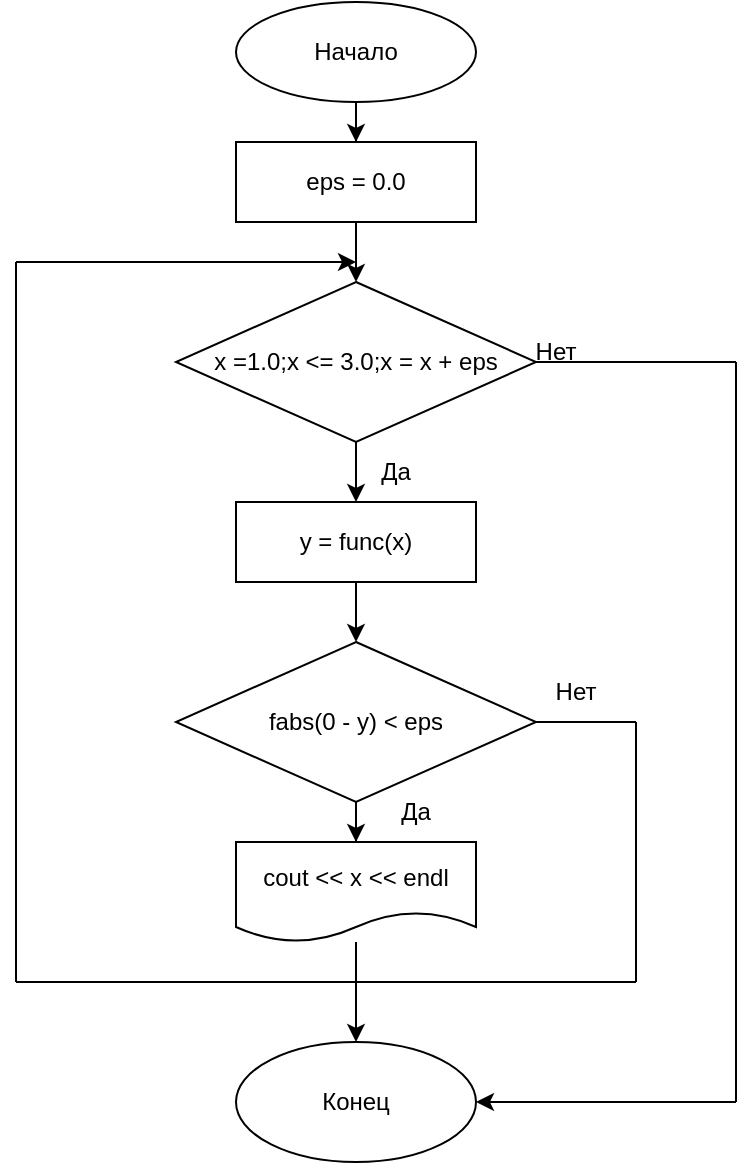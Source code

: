 <mxfile version="15.8.2" type="google"><diagram id="XMa3f9ub79BXHoex0wwD" name="Page-1"><mxGraphModel dx="1422" dy="794" grid="1" gridSize="10" guides="1" tooltips="1" connect="1" arrows="1" fold="1" page="1" pageScale="1" pageWidth="827" pageHeight="1169" math="0" shadow="0"><root><mxCell id="0"/><mxCell id="1" parent="0"/><mxCell id="KeloFggA4nMFP9_XQ6QC-3" value="" style="edgeStyle=orthogonalEdgeStyle;rounded=0;orthogonalLoop=1;jettySize=auto;html=1;" edge="1" parent="1" source="KeloFggA4nMFP9_XQ6QC-1" target="KeloFggA4nMFP9_XQ6QC-2"><mxGeometry relative="1" as="geometry"/></mxCell><mxCell id="KeloFggA4nMFP9_XQ6QC-1" value="Начало" style="ellipse;whiteSpace=wrap;html=1;" vertex="1" parent="1"><mxGeometry x="230" y="20" width="120" height="50" as="geometry"/></mxCell><mxCell id="KeloFggA4nMFP9_XQ6QC-5" value="" style="edgeStyle=orthogonalEdgeStyle;rounded=0;orthogonalLoop=1;jettySize=auto;html=1;" edge="1" parent="1" source="KeloFggA4nMFP9_XQ6QC-2" target="KeloFggA4nMFP9_XQ6QC-4"><mxGeometry relative="1" as="geometry"/></mxCell><mxCell id="KeloFggA4nMFP9_XQ6QC-2" value="eps = 0.0" style="whiteSpace=wrap;html=1;" vertex="1" parent="1"><mxGeometry x="230" y="90" width="120" height="40" as="geometry"/></mxCell><mxCell id="KeloFggA4nMFP9_XQ6QC-7" value="" style="edgeStyle=orthogonalEdgeStyle;rounded=0;orthogonalLoop=1;jettySize=auto;html=1;" edge="1" parent="1" source="KeloFggA4nMFP9_XQ6QC-4" target="KeloFggA4nMFP9_XQ6QC-6"><mxGeometry relative="1" as="geometry"/></mxCell><mxCell id="KeloFggA4nMFP9_XQ6QC-4" value="x =1.0;x &amp;lt;= 3.0;x = x + eps" style="rhombus;whiteSpace=wrap;html=1;" vertex="1" parent="1"><mxGeometry x="200" y="160" width="180" height="80" as="geometry"/></mxCell><mxCell id="KeloFggA4nMFP9_XQ6QC-9" value="" style="edgeStyle=orthogonalEdgeStyle;rounded=0;orthogonalLoop=1;jettySize=auto;html=1;" edge="1" parent="1" source="KeloFggA4nMFP9_XQ6QC-6" target="KeloFggA4nMFP9_XQ6QC-8"><mxGeometry relative="1" as="geometry"/></mxCell><mxCell id="KeloFggA4nMFP9_XQ6QC-6" value="y = func(x)" style="whiteSpace=wrap;html=1;" vertex="1" parent="1"><mxGeometry x="230" y="270" width="120" height="40" as="geometry"/></mxCell><mxCell id="KeloFggA4nMFP9_XQ6QC-11" value="" style="edgeStyle=orthogonalEdgeStyle;rounded=0;orthogonalLoop=1;jettySize=auto;html=1;" edge="1" parent="1" source="KeloFggA4nMFP9_XQ6QC-8" target="KeloFggA4nMFP9_XQ6QC-10"><mxGeometry relative="1" as="geometry"/></mxCell><mxCell id="KeloFggA4nMFP9_XQ6QC-8" value="fabs(0 - y) &amp;lt; eps" style="rhombus;whiteSpace=wrap;html=1;" vertex="1" parent="1"><mxGeometry x="200" y="340" width="180" height="80" as="geometry"/></mxCell><mxCell id="KeloFggA4nMFP9_XQ6QC-18" value="" style="edgeStyle=orthogonalEdgeStyle;rounded=0;orthogonalLoop=1;jettySize=auto;html=1;" edge="1" parent="1" source="KeloFggA4nMFP9_XQ6QC-10" target="KeloFggA4nMFP9_XQ6QC-12"><mxGeometry relative="1" as="geometry"/></mxCell><mxCell id="KeloFggA4nMFP9_XQ6QC-10" value="cout &amp;lt;&amp;lt; x &amp;lt;&amp;lt; endl" style="shape=document;whiteSpace=wrap;html=1;boundedLbl=1;" vertex="1" parent="1"><mxGeometry x="230" y="440" width="120" height="50" as="geometry"/></mxCell><mxCell id="KeloFggA4nMFP9_XQ6QC-12" value="Конец" style="ellipse;whiteSpace=wrap;html=1;" vertex="1" parent="1"><mxGeometry x="230" y="540" width="120" height="60" as="geometry"/></mxCell><mxCell id="KeloFggA4nMFP9_XQ6QC-14" value="" style="endArrow=none;html=1;rounded=0;entryX=1;entryY=0.5;entryDx=0;entryDy=0;" edge="1" parent="1" target="KeloFggA4nMFP9_XQ6QC-8"><mxGeometry width="50" height="50" relative="1" as="geometry"><mxPoint x="430" y="380" as="sourcePoint"/><mxPoint x="320" y="350" as="targetPoint"/></mxGeometry></mxCell><mxCell id="KeloFggA4nMFP9_XQ6QC-15" value="" style="endArrow=none;html=1;rounded=0;" edge="1" parent="1"><mxGeometry width="50" height="50" relative="1" as="geometry"><mxPoint x="480" y="570" as="sourcePoint"/><mxPoint x="480" y="200" as="targetPoint"/></mxGeometry></mxCell><mxCell id="KeloFggA4nMFP9_XQ6QC-16" value="" style="endArrow=none;html=1;rounded=0;entryX=1;entryY=0.5;entryDx=0;entryDy=0;" edge="1" parent="1" target="KeloFggA4nMFP9_XQ6QC-4"><mxGeometry width="50" height="50" relative="1" as="geometry"><mxPoint x="480" y="200" as="sourcePoint"/><mxPoint x="320" y="350" as="targetPoint"/></mxGeometry></mxCell><mxCell id="KeloFggA4nMFP9_XQ6QC-17" value="" style="endArrow=classic;html=1;rounded=0;entryX=1;entryY=0.5;entryDx=0;entryDy=0;" edge="1" parent="1" target="KeloFggA4nMFP9_XQ6QC-12"><mxGeometry width="50" height="50" relative="1" as="geometry"><mxPoint x="480" y="570" as="sourcePoint"/><mxPoint x="320" y="350" as="targetPoint"/></mxGeometry></mxCell><mxCell id="KeloFggA4nMFP9_XQ6QC-19" value="" style="endArrow=none;html=1;rounded=0;" edge="1" parent="1"><mxGeometry width="50" height="50" relative="1" as="geometry"><mxPoint x="430" y="510" as="sourcePoint"/><mxPoint x="430" y="380" as="targetPoint"/></mxGeometry></mxCell><mxCell id="KeloFggA4nMFP9_XQ6QC-20" value="" style="endArrow=none;html=1;rounded=0;" edge="1" parent="1"><mxGeometry width="50" height="50" relative="1" as="geometry"><mxPoint x="430" y="510" as="sourcePoint"/><mxPoint x="120" y="510" as="targetPoint"/></mxGeometry></mxCell><mxCell id="KeloFggA4nMFP9_XQ6QC-21" value="" style="endArrow=none;html=1;rounded=0;" edge="1" parent="1"><mxGeometry width="50" height="50" relative="1" as="geometry"><mxPoint x="120" y="510" as="sourcePoint"/><mxPoint x="120" y="150" as="targetPoint"/></mxGeometry></mxCell><mxCell id="KeloFggA4nMFP9_XQ6QC-22" value="" style="endArrow=classic;html=1;rounded=0;" edge="1" parent="1"><mxGeometry width="50" height="50" relative="1" as="geometry"><mxPoint x="120" y="150" as="sourcePoint"/><mxPoint x="290" y="150" as="targetPoint"/></mxGeometry></mxCell><mxCell id="KeloFggA4nMFP9_XQ6QC-23" value="Нет" style="text;html=1;strokeColor=none;fillColor=none;align=center;verticalAlign=middle;whiteSpace=wrap;rounded=0;" vertex="1" parent="1"><mxGeometry x="370" y="350" width="60" height="30" as="geometry"/></mxCell><mxCell id="KeloFggA4nMFP9_XQ6QC-24" value="Нет" style="text;html=1;strokeColor=none;fillColor=none;align=center;verticalAlign=middle;whiteSpace=wrap;rounded=0;" vertex="1" parent="1"><mxGeometry x="360" y="180" width="60" height="30" as="geometry"/></mxCell><mxCell id="KeloFggA4nMFP9_XQ6QC-25" value="Да" style="text;html=1;strokeColor=none;fillColor=none;align=center;verticalAlign=middle;whiteSpace=wrap;rounded=0;" vertex="1" parent="1"><mxGeometry x="290" y="410" width="60" height="30" as="geometry"/></mxCell><mxCell id="KeloFggA4nMFP9_XQ6QC-26" value="Да" style="text;html=1;strokeColor=none;fillColor=none;align=center;verticalAlign=middle;whiteSpace=wrap;rounded=0;" vertex="1" parent="1"><mxGeometry x="280" y="240" width="60" height="30" as="geometry"/></mxCell></root></mxGraphModel></diagram></mxfile>